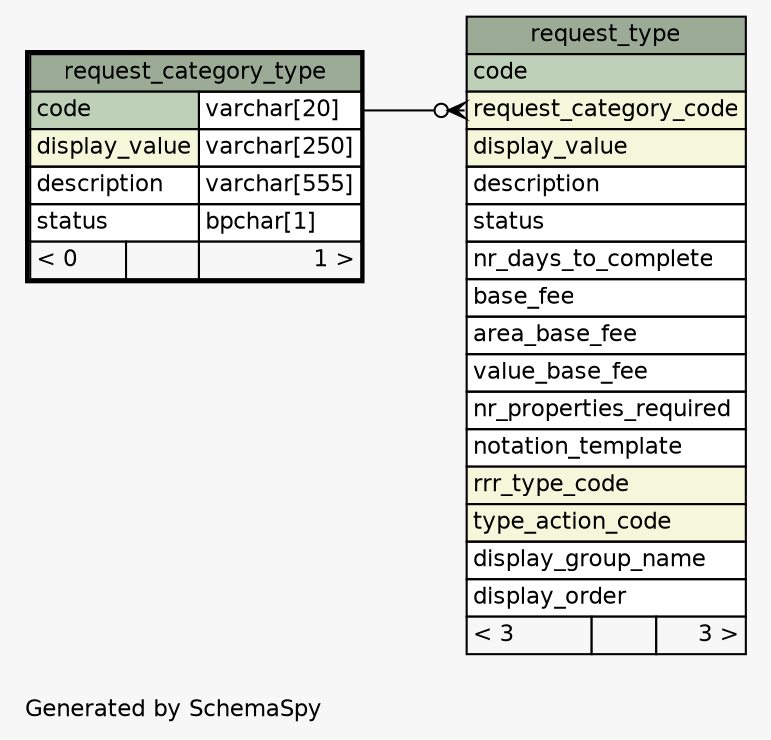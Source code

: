 // dot 2.36.0 on Windows 7 6.1
// SchemaSpy rev 590
digraph "oneDegreeRelationshipsDiagram" {
  graph [
    rankdir="RL"
    bgcolor="#f7f7f7"
    label="\nGenerated by SchemaSpy"
    labeljust="l"
    nodesep="0.18"
    ranksep="0.46"
    fontname="Helvetica"
    fontsize="11"
  ];
  node [
    fontname="Helvetica"
    fontsize="11"
    shape="plaintext"
  ];
  edge [
    arrowsize="0.8"
  ];
  "request_type":"request_category_code":w -> "request_category_type":"code.type":e [arrowhead=none dir=back arrowtail=crowodot];
  "request_category_type" [
    label=<
    <TABLE BORDER="2" CELLBORDER="1" CELLSPACING="0" BGCOLOR="#ffffff">
      <TR><TD COLSPAN="3" BGCOLOR="#9bab96" ALIGN="CENTER">request_category_type</TD></TR>
      <TR><TD PORT="code" COLSPAN="2" BGCOLOR="#bed1b8" ALIGN="LEFT">code</TD><TD PORT="code.type" ALIGN="LEFT">varchar[20]</TD></TR>
      <TR><TD PORT="display_value" COLSPAN="2" BGCOLOR="#f4f7da" ALIGN="LEFT">display_value</TD><TD PORT="display_value.type" ALIGN="LEFT">varchar[250]</TD></TR>
      <TR><TD PORT="description" COLSPAN="2" ALIGN="LEFT">description</TD><TD PORT="description.type" ALIGN="LEFT">varchar[555]</TD></TR>
      <TR><TD PORT="status" COLSPAN="2" ALIGN="LEFT">status</TD><TD PORT="status.type" ALIGN="LEFT">bpchar[1]</TD></TR>
      <TR><TD ALIGN="LEFT" BGCOLOR="#f7f7f7">&lt; 0</TD><TD ALIGN="RIGHT" BGCOLOR="#f7f7f7">  </TD><TD ALIGN="RIGHT" BGCOLOR="#f7f7f7">1 &gt;</TD></TR>
    </TABLE>>
    URL="request_category_type.html"
    tooltip="request_category_type"
  ];
  "request_type" [
    label=<
    <TABLE BORDER="0" CELLBORDER="1" CELLSPACING="0" BGCOLOR="#ffffff">
      <TR><TD COLSPAN="3" BGCOLOR="#9bab96" ALIGN="CENTER">request_type</TD></TR>
      <TR><TD PORT="code" COLSPAN="3" BGCOLOR="#bed1b8" ALIGN="LEFT">code</TD></TR>
      <TR><TD PORT="request_category_code" COLSPAN="3" BGCOLOR="#f4f7da" ALIGN="LEFT">request_category_code</TD></TR>
      <TR><TD PORT="display_value" COLSPAN="3" BGCOLOR="#f4f7da" ALIGN="LEFT">display_value</TD></TR>
      <TR><TD PORT="description" COLSPAN="3" ALIGN="LEFT">description</TD></TR>
      <TR><TD PORT="status" COLSPAN="3" ALIGN="LEFT">status</TD></TR>
      <TR><TD PORT="nr_days_to_complete" COLSPAN="3" ALIGN="LEFT">nr_days_to_complete</TD></TR>
      <TR><TD PORT="base_fee" COLSPAN="3" ALIGN="LEFT">base_fee</TD></TR>
      <TR><TD PORT="area_base_fee" COLSPAN="3" ALIGN="LEFT">area_base_fee</TD></TR>
      <TR><TD PORT="value_base_fee" COLSPAN="3" ALIGN="LEFT">value_base_fee</TD></TR>
      <TR><TD PORT="nr_properties_required" COLSPAN="3" ALIGN="LEFT">nr_properties_required</TD></TR>
      <TR><TD PORT="notation_template" COLSPAN="3" ALIGN="LEFT">notation_template</TD></TR>
      <TR><TD PORT="rrr_type_code" COLSPAN="3" BGCOLOR="#f4f7da" ALIGN="LEFT">rrr_type_code</TD></TR>
      <TR><TD PORT="type_action_code" COLSPAN="3" BGCOLOR="#f4f7da" ALIGN="LEFT">type_action_code</TD></TR>
      <TR><TD PORT="display_group_name" COLSPAN="3" ALIGN="LEFT">display_group_name</TD></TR>
      <TR><TD PORT="display_order" COLSPAN="3" ALIGN="LEFT">display_order</TD></TR>
      <TR><TD ALIGN="LEFT" BGCOLOR="#f7f7f7">&lt; 3</TD><TD ALIGN="RIGHT" BGCOLOR="#f7f7f7">  </TD><TD ALIGN="RIGHT" BGCOLOR="#f7f7f7">3 &gt;</TD></TR>
    </TABLE>>
    URL="request_type.html"
    tooltip="request_type"
  ];
}
